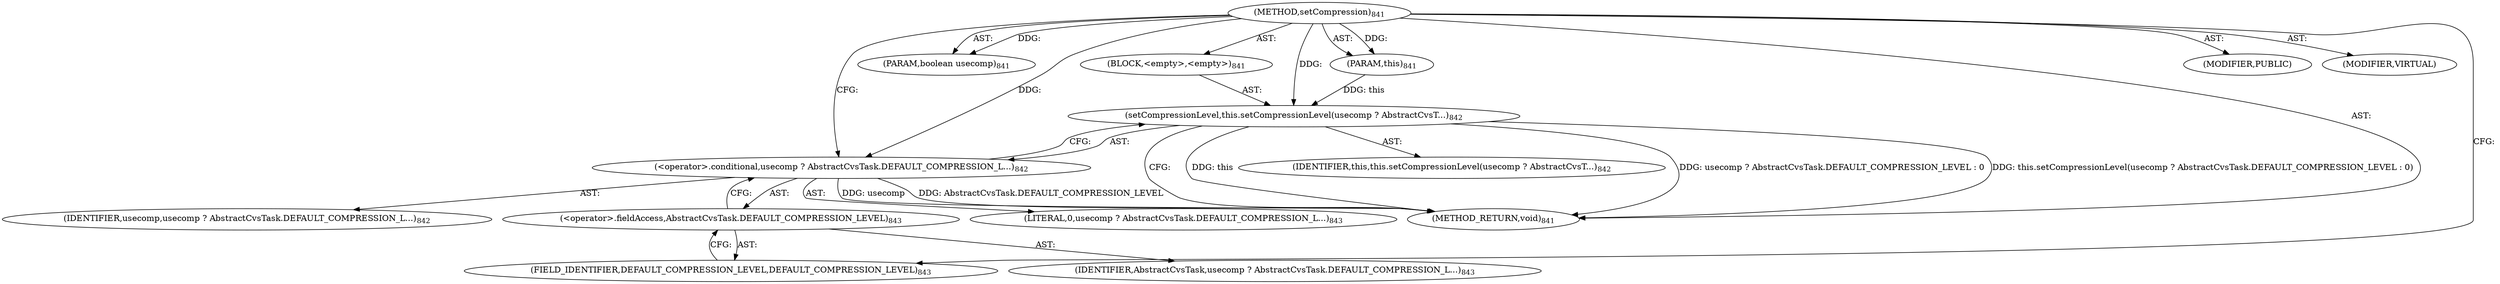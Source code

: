 digraph "setCompression" {  
"111669149736" [label = <(METHOD,setCompression)<SUB>841</SUB>> ]
"115964117025" [label = <(PARAM,this)<SUB>841</SUB>> ]
"115964117063" [label = <(PARAM,boolean usecomp)<SUB>841</SUB>> ]
"25769803895" [label = <(BLOCK,&lt;empty&gt;,&lt;empty&gt;)<SUB>841</SUB>> ]
"30064771489" [label = <(setCompressionLevel,this.setCompressionLevel(usecomp ? AbstractCvsT...)<SUB>842</SUB>> ]
"68719476809" [label = <(IDENTIFIER,this,this.setCompressionLevel(usecomp ? AbstractCvsT...)<SUB>842</SUB>> ]
"30064771490" [label = <(&lt;operator&gt;.conditional,usecomp ? AbstractCvsTask.DEFAULT_COMPRESSION_L...)<SUB>842</SUB>> ]
"68719477083" [label = <(IDENTIFIER,usecomp,usecomp ? AbstractCvsTask.DEFAULT_COMPRESSION_L...)<SUB>842</SUB>> ]
"30064771491" [label = <(&lt;operator&gt;.fieldAccess,AbstractCvsTask.DEFAULT_COMPRESSION_LEVEL)<SUB>843</SUB>> ]
"68719477084" [label = <(IDENTIFIER,AbstractCvsTask,usecomp ? AbstractCvsTask.DEFAULT_COMPRESSION_L...)<SUB>843</SUB>> ]
"55834574959" [label = <(FIELD_IDENTIFIER,DEFAULT_COMPRESSION_LEVEL,DEFAULT_COMPRESSION_LEVEL)<SUB>843</SUB>> ]
"90194313299" [label = <(LITERAL,0,usecomp ? AbstractCvsTask.DEFAULT_COMPRESSION_L...)<SUB>843</SUB>> ]
"133143986282" [label = <(MODIFIER,PUBLIC)> ]
"133143986283" [label = <(MODIFIER,VIRTUAL)> ]
"128849018920" [label = <(METHOD_RETURN,void)<SUB>841</SUB>> ]
  "111669149736" -> "115964117025"  [ label = "AST: "] 
  "111669149736" -> "115964117063"  [ label = "AST: "] 
  "111669149736" -> "25769803895"  [ label = "AST: "] 
  "111669149736" -> "133143986282"  [ label = "AST: "] 
  "111669149736" -> "133143986283"  [ label = "AST: "] 
  "111669149736" -> "128849018920"  [ label = "AST: "] 
  "25769803895" -> "30064771489"  [ label = "AST: "] 
  "30064771489" -> "68719476809"  [ label = "AST: "] 
  "30064771489" -> "30064771490"  [ label = "AST: "] 
  "30064771490" -> "68719477083"  [ label = "AST: "] 
  "30064771490" -> "30064771491"  [ label = "AST: "] 
  "30064771490" -> "90194313299"  [ label = "AST: "] 
  "30064771491" -> "68719477084"  [ label = "AST: "] 
  "30064771491" -> "55834574959"  [ label = "AST: "] 
  "30064771489" -> "128849018920"  [ label = "CFG: "] 
  "30064771490" -> "30064771489"  [ label = "CFG: "] 
  "30064771491" -> "30064771490"  [ label = "CFG: "] 
  "55834574959" -> "30064771491"  [ label = "CFG: "] 
  "111669149736" -> "55834574959"  [ label = "CFG: "] 
  "111669149736" -> "30064771490"  [ label = "CFG: "] 
  "30064771489" -> "128849018920"  [ label = "DDG: this"] 
  "30064771490" -> "128849018920"  [ label = "DDG: usecomp"] 
  "30064771490" -> "128849018920"  [ label = "DDG: AbstractCvsTask.DEFAULT_COMPRESSION_LEVEL"] 
  "30064771489" -> "128849018920"  [ label = "DDG: usecomp ? AbstractCvsTask.DEFAULT_COMPRESSION_LEVEL : 0"] 
  "30064771489" -> "128849018920"  [ label = "DDG: this.setCompressionLevel(usecomp ? AbstractCvsTask.DEFAULT_COMPRESSION_LEVEL : 0)"] 
  "111669149736" -> "115964117025"  [ label = "DDG: "] 
  "111669149736" -> "115964117063"  [ label = "DDG: "] 
  "115964117025" -> "30064771489"  [ label = "DDG: this"] 
  "111669149736" -> "30064771489"  [ label = "DDG: "] 
  "111669149736" -> "30064771490"  [ label = "DDG: "] 
}
